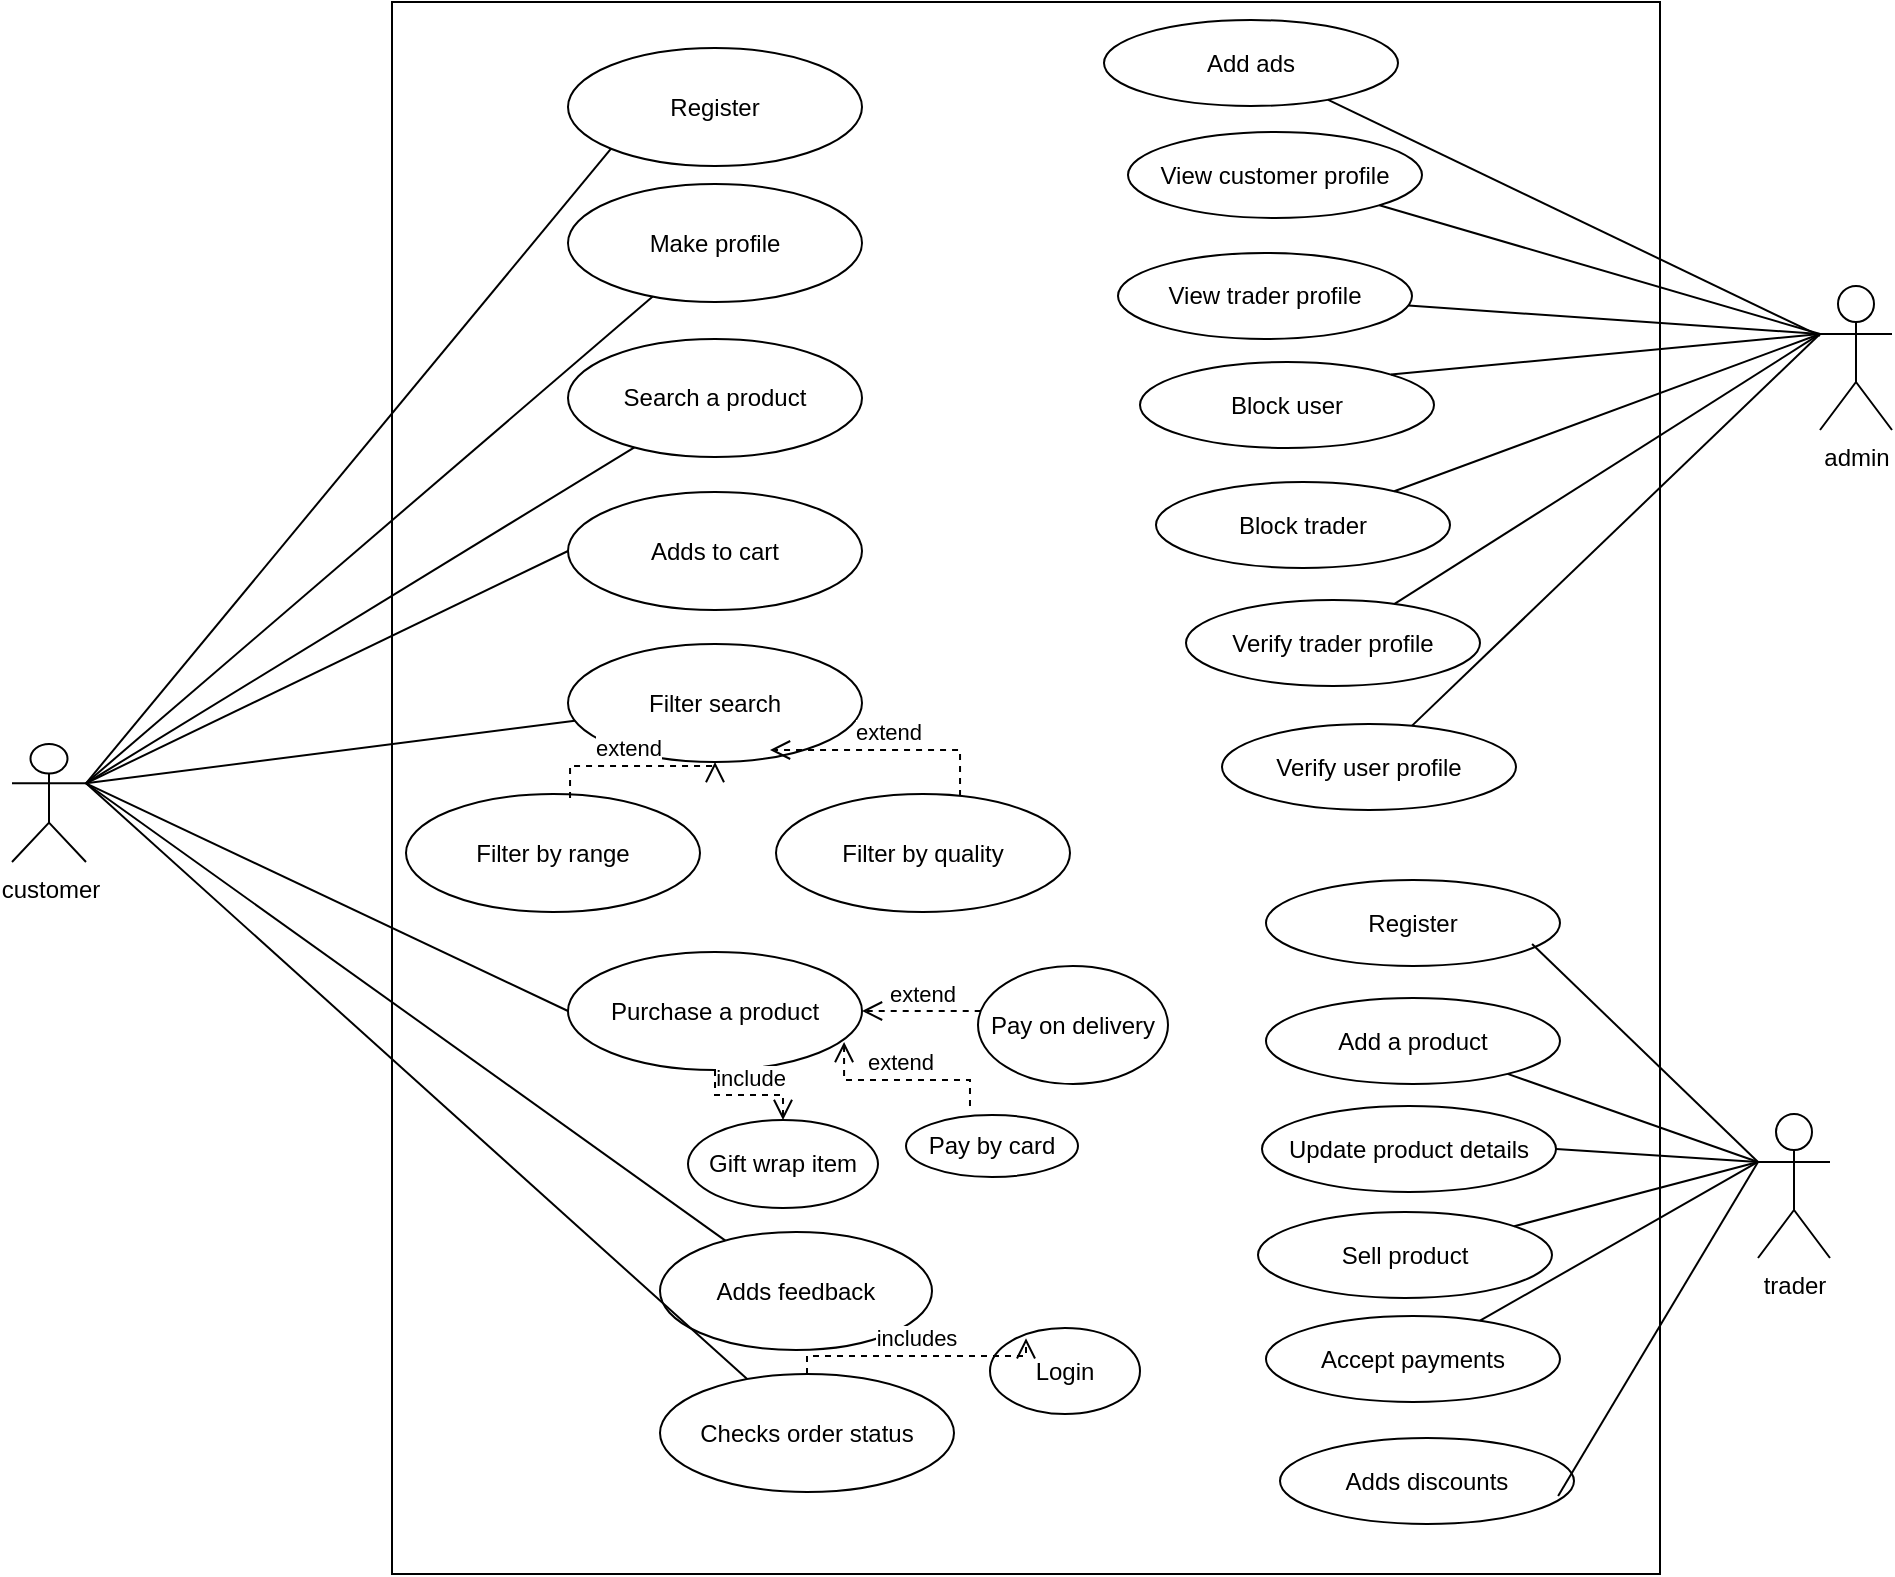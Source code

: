 <mxfile version="21.6.1" type="device">
  <diagram name="Page-1" id="yJoy_IYK90HluwyDs-gQ">
    <mxGraphModel dx="1948" dy="820" grid="0" gridSize="10" guides="1" tooltips="1" connect="1" arrows="1" fold="1" page="1" pageScale="1" pageWidth="850" pageHeight="1100" math="0" shadow="0">
      <root>
        <mxCell id="0" />
        <mxCell id="1" parent="0" />
        <mxCell id="_vPrxCRFG7x8GexHSrTj-1" value="" style="rounded=0;whiteSpace=wrap;html=1;" vertex="1" parent="1">
          <mxGeometry x="105" y="23" width="634" height="786" as="geometry" />
        </mxCell>
        <mxCell id="_vPrxCRFG7x8GexHSrTj-2" value="customer" style="shape=umlActor;verticalLabelPosition=bottom;verticalAlign=top;html=1;outlineConnect=0;" vertex="1" parent="1">
          <mxGeometry x="-85" y="394" width="37" height="59" as="geometry" />
        </mxCell>
        <mxCell id="_vPrxCRFG7x8GexHSrTj-3" value="admin" style="shape=umlActor;verticalLabelPosition=bottom;verticalAlign=top;html=1;outlineConnect=0;" vertex="1" parent="1">
          <mxGeometry x="819" y="165" width="36" height="72" as="geometry" />
        </mxCell>
        <mxCell id="_vPrxCRFG7x8GexHSrTj-4" value="trader" style="shape=umlActor;verticalLabelPosition=bottom;verticalAlign=top;html=1;outlineConnect=0;" vertex="1" parent="1">
          <mxGeometry x="788" y="579" width="36" height="72" as="geometry" />
        </mxCell>
        <mxCell id="_vPrxCRFG7x8GexHSrTj-5" value="Register" style="ellipse;whiteSpace=wrap;html=1;" vertex="1" parent="1">
          <mxGeometry x="193" y="46" width="147" height="59" as="geometry" />
        </mxCell>
        <mxCell id="_vPrxCRFG7x8GexHSrTj-6" value="Make profile" style="ellipse;whiteSpace=wrap;html=1;" vertex="1" parent="1">
          <mxGeometry x="193" y="114" width="147" height="59" as="geometry" />
        </mxCell>
        <mxCell id="_vPrxCRFG7x8GexHSrTj-7" value="Search a product" style="ellipse;whiteSpace=wrap;html=1;" vertex="1" parent="1">
          <mxGeometry x="193" y="191.5" width="147" height="59" as="geometry" />
        </mxCell>
        <mxCell id="_vPrxCRFG7x8GexHSrTj-8" value="Adds to cart" style="ellipse;whiteSpace=wrap;html=1;" vertex="1" parent="1">
          <mxGeometry x="193" y="268" width="147" height="59" as="geometry" />
        </mxCell>
        <mxCell id="_vPrxCRFG7x8GexHSrTj-11" value="Filter search" style="ellipse;whiteSpace=wrap;html=1;" vertex="1" parent="1">
          <mxGeometry x="193" y="344" width="147" height="59" as="geometry" />
        </mxCell>
        <mxCell id="_vPrxCRFG7x8GexHSrTj-15" value="Filter by quality" style="ellipse;whiteSpace=wrap;html=1;" vertex="1" parent="1">
          <mxGeometry x="297" y="419" width="147" height="59" as="geometry" />
        </mxCell>
        <mxCell id="_vPrxCRFG7x8GexHSrTj-16" value="Filter by range" style="ellipse;whiteSpace=wrap;html=1;" vertex="1" parent="1">
          <mxGeometry x="112" y="419" width="147" height="59" as="geometry" />
        </mxCell>
        <mxCell id="_vPrxCRFG7x8GexHSrTj-17" value="Purchase a product" style="ellipse;whiteSpace=wrap;html=1;" vertex="1" parent="1">
          <mxGeometry x="193" y="498" width="147" height="59" as="geometry" />
        </mxCell>
        <mxCell id="_vPrxCRFG7x8GexHSrTj-18" value="Gift wrap item" style="ellipse;whiteSpace=wrap;html=1;" vertex="1" parent="1">
          <mxGeometry x="253" y="582" width="95" height="44" as="geometry" />
        </mxCell>
        <mxCell id="_vPrxCRFG7x8GexHSrTj-19" value="Pay by card" style="ellipse;whiteSpace=wrap;html=1;" vertex="1" parent="1">
          <mxGeometry x="362" y="579.5" width="86" height="31" as="geometry" />
        </mxCell>
        <mxCell id="_vPrxCRFG7x8GexHSrTj-20" value="Pay on delivery" style="ellipse;whiteSpace=wrap;html=1;" vertex="1" parent="1">
          <mxGeometry x="398" y="505" width="95" height="59" as="geometry" />
        </mxCell>
        <mxCell id="_vPrxCRFG7x8GexHSrTj-21" value="Adds feedback" style="ellipse;whiteSpace=wrap;html=1;" vertex="1" parent="1">
          <mxGeometry x="239" y="638" width="136" height="59" as="geometry" />
        </mxCell>
        <mxCell id="_vPrxCRFG7x8GexHSrTj-22" value="Checks order status" style="ellipse;whiteSpace=wrap;html=1;" vertex="1" parent="1">
          <mxGeometry x="239" y="709" width="147" height="59" as="geometry" />
        </mxCell>
        <mxCell id="_vPrxCRFG7x8GexHSrTj-23" value="Login" style="ellipse;whiteSpace=wrap;html=1;" vertex="1" parent="1">
          <mxGeometry x="404" y="686" width="75" height="43" as="geometry" />
        </mxCell>
        <mxCell id="_vPrxCRFG7x8GexHSrTj-26" value="" style="endArrow=none;html=1;rounded=0;exitX=1;exitY=0.333;exitDx=0;exitDy=0;exitPerimeter=0;entryX=0;entryY=0.5;entryDx=0;entryDy=0;" edge="1" parent="1" source="_vPrxCRFG7x8GexHSrTj-2" target="_vPrxCRFG7x8GexHSrTj-8">
          <mxGeometry width="50" height="50" relative="1" as="geometry">
            <mxPoint x="399" y="425" as="sourcePoint" />
            <mxPoint x="449" y="375" as="targetPoint" />
          </mxGeometry>
        </mxCell>
        <mxCell id="_vPrxCRFG7x8GexHSrTj-29" value="" style="endArrow=none;html=1;rounded=0;exitX=1;exitY=0.333;exitDx=0;exitDy=0;exitPerimeter=0;" edge="1" parent="1" source="_vPrxCRFG7x8GexHSrTj-2" target="_vPrxCRFG7x8GexHSrTj-7">
          <mxGeometry width="50" height="50" relative="1" as="geometry">
            <mxPoint x="399" y="425" as="sourcePoint" />
            <mxPoint x="449" y="375" as="targetPoint" />
          </mxGeometry>
        </mxCell>
        <mxCell id="_vPrxCRFG7x8GexHSrTj-30" value="" style="endArrow=none;html=1;rounded=0;exitX=1;exitY=0.333;exitDx=0;exitDy=0;exitPerimeter=0;" edge="1" parent="1" source="_vPrxCRFG7x8GexHSrTj-2" target="_vPrxCRFG7x8GexHSrTj-6">
          <mxGeometry width="50" height="50" relative="1" as="geometry">
            <mxPoint x="399" y="425" as="sourcePoint" />
            <mxPoint x="449" y="375" as="targetPoint" />
          </mxGeometry>
        </mxCell>
        <mxCell id="_vPrxCRFG7x8GexHSrTj-31" value="" style="endArrow=none;html=1;rounded=0;exitX=1;exitY=0.333;exitDx=0;exitDy=0;exitPerimeter=0;" edge="1" parent="1" source="_vPrxCRFG7x8GexHSrTj-2" target="_vPrxCRFG7x8GexHSrTj-11">
          <mxGeometry width="50" height="50" relative="1" as="geometry">
            <mxPoint x="399" y="425" as="sourcePoint" />
            <mxPoint x="449" y="375" as="targetPoint" />
          </mxGeometry>
        </mxCell>
        <mxCell id="_vPrxCRFG7x8GexHSrTj-32" value="" style="endArrow=none;html=1;rounded=0;exitX=1;exitY=0.333;exitDx=0;exitDy=0;exitPerimeter=0;entryX=0;entryY=0.5;entryDx=0;entryDy=0;" edge="1" parent="1" source="_vPrxCRFG7x8GexHSrTj-2" target="_vPrxCRFG7x8GexHSrTj-17">
          <mxGeometry width="50" height="50" relative="1" as="geometry">
            <mxPoint x="399" y="425" as="sourcePoint" />
            <mxPoint x="449" y="375" as="targetPoint" />
          </mxGeometry>
        </mxCell>
        <mxCell id="_vPrxCRFG7x8GexHSrTj-33" value="" style="endArrow=none;html=1;rounded=0;exitX=1;exitY=0.333;exitDx=0;exitDy=0;exitPerimeter=0;" edge="1" parent="1" source="_vPrxCRFG7x8GexHSrTj-2" target="_vPrxCRFG7x8GexHSrTj-21">
          <mxGeometry width="50" height="50" relative="1" as="geometry">
            <mxPoint x="399" y="425" as="sourcePoint" />
            <mxPoint x="449" y="375" as="targetPoint" />
          </mxGeometry>
        </mxCell>
        <mxCell id="_vPrxCRFG7x8GexHSrTj-34" value="" style="endArrow=none;html=1;rounded=0;exitX=1;exitY=0.333;exitDx=0;exitDy=0;exitPerimeter=0;" edge="1" parent="1" source="_vPrxCRFG7x8GexHSrTj-2" target="_vPrxCRFG7x8GexHSrTj-22">
          <mxGeometry width="50" height="50" relative="1" as="geometry">
            <mxPoint x="399" y="425" as="sourcePoint" />
            <mxPoint x="449" y="375" as="targetPoint" />
          </mxGeometry>
        </mxCell>
        <mxCell id="_vPrxCRFG7x8GexHSrTj-36" value="" style="endArrow=none;html=1;rounded=0;exitX=1;exitY=0.333;exitDx=0;exitDy=0;exitPerimeter=0;entryX=0;entryY=1;entryDx=0;entryDy=0;" edge="1" parent="1" source="_vPrxCRFG7x8GexHSrTj-2" target="_vPrxCRFG7x8GexHSrTj-5">
          <mxGeometry width="50" height="50" relative="1" as="geometry">
            <mxPoint x="399" y="425" as="sourcePoint" />
            <mxPoint x="449" y="375" as="targetPoint" />
          </mxGeometry>
        </mxCell>
        <mxCell id="_vPrxCRFG7x8GexHSrTj-37" value="extend" style="html=1;verticalAlign=bottom;endArrow=open;dashed=1;endSize=8;edgeStyle=elbowEdgeStyle;elbow=vertical;curved=0;rounded=0;exitX=0.558;exitY=0.034;exitDx=0;exitDy=0;exitPerimeter=0;entryX=0.5;entryY=1;entryDx=0;entryDy=0;" edge="1" parent="1" source="_vPrxCRFG7x8GexHSrTj-16" target="_vPrxCRFG7x8GexHSrTj-11">
          <mxGeometry relative="1" as="geometry">
            <mxPoint x="464" y="400" as="sourcePoint" />
            <mxPoint x="258" y="416" as="targetPoint" />
            <Array as="points">
              <mxPoint x="252" y="405" />
            </Array>
          </mxGeometry>
        </mxCell>
        <mxCell id="_vPrxCRFG7x8GexHSrTj-38" value="extend" style="html=1;verticalAlign=bottom;endArrow=open;dashed=1;endSize=8;edgeStyle=elbowEdgeStyle;elbow=vertical;curved=0;rounded=0;exitX=0.626;exitY=0.017;exitDx=0;exitDy=0;exitPerimeter=0;" edge="1" parent="1" source="_vPrxCRFG7x8GexHSrTj-15">
          <mxGeometry relative="1" as="geometry">
            <mxPoint x="395.5" y="407" as="sourcePoint" />
            <mxPoint x="294" y="397" as="targetPoint" />
            <Array as="points">
              <mxPoint x="299" y="397" />
            </Array>
          </mxGeometry>
        </mxCell>
        <mxCell id="_vPrxCRFG7x8GexHSrTj-39" value="include" style="html=1;verticalAlign=bottom;endArrow=open;dashed=1;endSize=8;edgeStyle=elbowEdgeStyle;elbow=vertical;curved=0;rounded=0;" edge="1" parent="1" source="_vPrxCRFG7x8GexHSrTj-17" target="_vPrxCRFG7x8GexHSrTj-18">
          <mxGeometry relative="1" as="geometry">
            <mxPoint x="464" y="400" as="sourcePoint" />
            <mxPoint x="384" y="400" as="targetPoint" />
          </mxGeometry>
        </mxCell>
        <mxCell id="_vPrxCRFG7x8GexHSrTj-41" value="extend" style="html=1;verticalAlign=bottom;endArrow=open;dashed=1;endSize=8;edgeStyle=elbowEdgeStyle;elbow=vertical;curved=0;rounded=0;entryX=1;entryY=0.5;entryDx=0;entryDy=0;" edge="1" parent="1" source="_vPrxCRFG7x8GexHSrTj-20" target="_vPrxCRFG7x8GexHSrTj-17">
          <mxGeometry relative="1" as="geometry">
            <mxPoint x="464" y="400" as="sourcePoint" />
            <mxPoint x="384" y="400" as="targetPoint" />
          </mxGeometry>
        </mxCell>
        <mxCell id="_vPrxCRFG7x8GexHSrTj-42" value="includes" style="html=1;verticalAlign=bottom;endArrow=open;dashed=1;endSize=8;edgeStyle=elbowEdgeStyle;elbow=vertical;curved=0;rounded=0;entryX=0.24;entryY=0.119;entryDx=0;entryDy=0;entryPerimeter=0;" edge="1" parent="1" source="_vPrxCRFG7x8GexHSrTj-22" target="_vPrxCRFG7x8GexHSrTj-23">
          <mxGeometry relative="1" as="geometry">
            <mxPoint x="464" y="400" as="sourcePoint" />
            <mxPoint x="384" y="400" as="targetPoint" />
          </mxGeometry>
        </mxCell>
        <mxCell id="_vPrxCRFG7x8GexHSrTj-43" value="Add ads" style="ellipse;whiteSpace=wrap;html=1;" vertex="1" parent="1">
          <mxGeometry x="461" y="32" width="147" height="43" as="geometry" />
        </mxCell>
        <mxCell id="_vPrxCRFG7x8GexHSrTj-50" value="View customer profile" style="ellipse;whiteSpace=wrap;html=1;" vertex="1" parent="1">
          <mxGeometry x="473" y="88" width="147" height="43" as="geometry" />
        </mxCell>
        <mxCell id="_vPrxCRFG7x8GexHSrTj-51" value="View trader profile" style="ellipse;whiteSpace=wrap;html=1;" vertex="1" parent="1">
          <mxGeometry x="468" y="148.5" width="147" height="43" as="geometry" />
        </mxCell>
        <mxCell id="_vPrxCRFG7x8GexHSrTj-52" value="Block user" style="ellipse;whiteSpace=wrap;html=1;" vertex="1" parent="1">
          <mxGeometry x="479" y="203" width="147" height="43" as="geometry" />
        </mxCell>
        <mxCell id="_vPrxCRFG7x8GexHSrTj-53" value="Block trader" style="ellipse;whiteSpace=wrap;html=1;" vertex="1" parent="1">
          <mxGeometry x="487" y="263" width="147" height="43" as="geometry" />
        </mxCell>
        <mxCell id="_vPrxCRFG7x8GexHSrTj-54" value="Verify trader profile" style="ellipse;whiteSpace=wrap;html=1;" vertex="1" parent="1">
          <mxGeometry x="502" y="322" width="147" height="43" as="geometry" />
        </mxCell>
        <mxCell id="_vPrxCRFG7x8GexHSrTj-55" value="Verify user profile" style="ellipse;whiteSpace=wrap;html=1;" vertex="1" parent="1">
          <mxGeometry x="520" y="384" width="147" height="43" as="geometry" />
        </mxCell>
        <mxCell id="_vPrxCRFG7x8GexHSrTj-56" value="" style="endArrow=none;html=1;rounded=0;entryX=0;entryY=0.347;entryDx=0;entryDy=0;entryPerimeter=0;" edge="1" parent="1" source="_vPrxCRFG7x8GexHSrTj-43" target="_vPrxCRFG7x8GexHSrTj-3">
          <mxGeometry width="50" height="50" relative="1" as="geometry">
            <mxPoint x="399" y="425" as="sourcePoint" />
            <mxPoint x="449" y="375" as="targetPoint" />
          </mxGeometry>
        </mxCell>
        <mxCell id="_vPrxCRFG7x8GexHSrTj-57" value="" style="endArrow=none;html=1;rounded=0;entryX=0;entryY=0.333;entryDx=0;entryDy=0;entryPerimeter=0;" edge="1" parent="1" source="_vPrxCRFG7x8GexHSrTj-50" target="_vPrxCRFG7x8GexHSrTj-3">
          <mxGeometry width="50" height="50" relative="1" as="geometry">
            <mxPoint x="399" y="425" as="sourcePoint" />
            <mxPoint x="449" y="375" as="targetPoint" />
          </mxGeometry>
        </mxCell>
        <mxCell id="_vPrxCRFG7x8GexHSrTj-58" value="" style="endArrow=none;html=1;rounded=0;entryX=0;entryY=0.333;entryDx=0;entryDy=0;entryPerimeter=0;" edge="1" parent="1" source="_vPrxCRFG7x8GexHSrTj-51" target="_vPrxCRFG7x8GexHSrTj-3">
          <mxGeometry width="50" height="50" relative="1" as="geometry">
            <mxPoint x="399" y="425" as="sourcePoint" />
            <mxPoint x="449" y="375" as="targetPoint" />
          </mxGeometry>
        </mxCell>
        <mxCell id="_vPrxCRFG7x8GexHSrTj-59" value="" style="endArrow=none;html=1;rounded=0;entryX=0;entryY=0.333;entryDx=0;entryDy=0;entryPerimeter=0;exitX=1;exitY=0;exitDx=0;exitDy=0;" edge="1" parent="1" source="_vPrxCRFG7x8GexHSrTj-52" target="_vPrxCRFG7x8GexHSrTj-3">
          <mxGeometry width="50" height="50" relative="1" as="geometry">
            <mxPoint x="399" y="425" as="sourcePoint" />
            <mxPoint x="449" y="375" as="targetPoint" />
          </mxGeometry>
        </mxCell>
        <mxCell id="_vPrxCRFG7x8GexHSrTj-60" value="" style="endArrow=none;html=1;rounded=0;entryX=0;entryY=0.333;entryDx=0;entryDy=0;entryPerimeter=0;" edge="1" parent="1" source="_vPrxCRFG7x8GexHSrTj-53" target="_vPrxCRFG7x8GexHSrTj-3">
          <mxGeometry width="50" height="50" relative="1" as="geometry">
            <mxPoint x="399" y="425" as="sourcePoint" />
            <mxPoint x="449" y="375" as="targetPoint" />
          </mxGeometry>
        </mxCell>
        <mxCell id="_vPrxCRFG7x8GexHSrTj-61" value="" style="endArrow=none;html=1;rounded=0;entryX=0;entryY=0.333;entryDx=0;entryDy=0;entryPerimeter=0;" edge="1" parent="1" source="_vPrxCRFG7x8GexHSrTj-54" target="_vPrxCRFG7x8GexHSrTj-3">
          <mxGeometry width="50" height="50" relative="1" as="geometry">
            <mxPoint x="399" y="425" as="sourcePoint" />
            <mxPoint x="449" y="375" as="targetPoint" />
          </mxGeometry>
        </mxCell>
        <mxCell id="_vPrxCRFG7x8GexHSrTj-62" value="" style="endArrow=none;html=1;rounded=0;entryX=0;entryY=0.333;entryDx=0;entryDy=0;entryPerimeter=0;" edge="1" parent="1" source="_vPrxCRFG7x8GexHSrTj-55" target="_vPrxCRFG7x8GexHSrTj-3">
          <mxGeometry width="50" height="50" relative="1" as="geometry">
            <mxPoint x="399" y="425" as="sourcePoint" />
            <mxPoint x="449" y="375" as="targetPoint" />
          </mxGeometry>
        </mxCell>
        <mxCell id="_vPrxCRFG7x8GexHSrTj-63" value="Register" style="ellipse;whiteSpace=wrap;html=1;" vertex="1" parent="1">
          <mxGeometry x="542" y="462" width="147" height="43" as="geometry" />
        </mxCell>
        <mxCell id="_vPrxCRFG7x8GexHSrTj-64" value="Add a product" style="ellipse;whiteSpace=wrap;html=1;" vertex="1" parent="1">
          <mxGeometry x="542" y="521" width="147" height="43" as="geometry" />
        </mxCell>
        <mxCell id="_vPrxCRFG7x8GexHSrTj-65" value="Update product details" style="ellipse;whiteSpace=wrap;html=1;" vertex="1" parent="1">
          <mxGeometry x="540" y="575" width="147" height="43" as="geometry" />
        </mxCell>
        <mxCell id="_vPrxCRFG7x8GexHSrTj-66" value="Sell product" style="ellipse;whiteSpace=wrap;html=1;" vertex="1" parent="1">
          <mxGeometry x="538" y="628" width="147" height="43" as="geometry" />
        </mxCell>
        <mxCell id="_vPrxCRFG7x8GexHSrTj-67" value="Accept payments" style="ellipse;whiteSpace=wrap;html=1;" vertex="1" parent="1">
          <mxGeometry x="542" y="680" width="147" height="43" as="geometry" />
        </mxCell>
        <mxCell id="_vPrxCRFG7x8GexHSrTj-68" value="Adds discounts" style="ellipse;whiteSpace=wrap;html=1;" vertex="1" parent="1">
          <mxGeometry x="549" y="741" width="147" height="43" as="geometry" />
        </mxCell>
        <mxCell id="_vPrxCRFG7x8GexHSrTj-72" value="" style="endArrow=none;html=1;rounded=0;entryX=0;entryY=0.333;entryDx=0;entryDy=0;entryPerimeter=0;exitX=0.905;exitY=0.744;exitDx=0;exitDy=0;exitPerimeter=0;" edge="1" parent="1" source="_vPrxCRFG7x8GexHSrTj-63" target="_vPrxCRFG7x8GexHSrTj-4">
          <mxGeometry width="50" height="50" relative="1" as="geometry">
            <mxPoint x="399" y="425" as="sourcePoint" />
            <mxPoint x="449" y="375" as="targetPoint" />
          </mxGeometry>
        </mxCell>
        <mxCell id="_vPrxCRFG7x8GexHSrTj-73" value="" style="endArrow=none;html=1;rounded=0;entryX=0;entryY=0.333;entryDx=0;entryDy=0;entryPerimeter=0;" edge="1" parent="1" source="_vPrxCRFG7x8GexHSrTj-64" target="_vPrxCRFG7x8GexHSrTj-4">
          <mxGeometry width="50" height="50" relative="1" as="geometry">
            <mxPoint x="399" y="425" as="sourcePoint" />
            <mxPoint x="449" y="375" as="targetPoint" />
          </mxGeometry>
        </mxCell>
        <mxCell id="_vPrxCRFG7x8GexHSrTj-74" value="" style="endArrow=none;html=1;rounded=0;entryX=0;entryY=0.333;entryDx=0;entryDy=0;entryPerimeter=0;exitX=1;exitY=0.5;exitDx=0;exitDy=0;" edge="1" parent="1" source="_vPrxCRFG7x8GexHSrTj-65" target="_vPrxCRFG7x8GexHSrTj-4">
          <mxGeometry width="50" height="50" relative="1" as="geometry">
            <mxPoint x="399" y="425" as="sourcePoint" />
            <mxPoint x="449" y="375" as="targetPoint" />
          </mxGeometry>
        </mxCell>
        <mxCell id="_vPrxCRFG7x8GexHSrTj-75" value="" style="endArrow=none;html=1;rounded=0;entryX=0;entryY=0.333;entryDx=0;entryDy=0;entryPerimeter=0;" edge="1" parent="1" source="_vPrxCRFG7x8GexHSrTj-66" target="_vPrxCRFG7x8GexHSrTj-4">
          <mxGeometry width="50" height="50" relative="1" as="geometry">
            <mxPoint x="399" y="425" as="sourcePoint" />
            <mxPoint x="449" y="375" as="targetPoint" />
          </mxGeometry>
        </mxCell>
        <mxCell id="_vPrxCRFG7x8GexHSrTj-76" value="" style="endArrow=none;html=1;rounded=0;entryX=0;entryY=0.333;entryDx=0;entryDy=0;entryPerimeter=0;" edge="1" parent="1" source="_vPrxCRFG7x8GexHSrTj-67" target="_vPrxCRFG7x8GexHSrTj-4">
          <mxGeometry width="50" height="50" relative="1" as="geometry">
            <mxPoint x="399" y="425" as="sourcePoint" />
            <mxPoint x="449" y="375" as="targetPoint" />
          </mxGeometry>
        </mxCell>
        <mxCell id="_vPrxCRFG7x8GexHSrTj-77" value="" style="endArrow=none;html=1;rounded=0;entryX=0;entryY=0.333;entryDx=0;entryDy=0;entryPerimeter=0;exitX=0.946;exitY=0.674;exitDx=0;exitDy=0;exitPerimeter=0;" edge="1" parent="1" source="_vPrxCRFG7x8GexHSrTj-68" target="_vPrxCRFG7x8GexHSrTj-4">
          <mxGeometry width="50" height="50" relative="1" as="geometry">
            <mxPoint x="399" y="425" as="sourcePoint" />
            <mxPoint x="449" y="375" as="targetPoint" />
          </mxGeometry>
        </mxCell>
        <mxCell id="_vPrxCRFG7x8GexHSrTj-78" value="extend" style="html=1;verticalAlign=bottom;endArrow=open;dashed=1;endSize=8;edgeStyle=elbowEdgeStyle;elbow=vertical;curved=0;rounded=0;entryX=0.939;entryY=0.763;entryDx=0;entryDy=0;entryPerimeter=0;exitX=0.372;exitY=-0.145;exitDx=0;exitDy=0;exitPerimeter=0;" edge="1" parent="1" source="_vPrxCRFG7x8GexHSrTj-19" target="_vPrxCRFG7x8GexHSrTj-17">
          <mxGeometry relative="1" as="geometry">
            <mxPoint x="331" y="809" as="sourcePoint" />
            <mxPoint x="350" y="538" as="targetPoint" />
            <Array as="points">
              <mxPoint x="364" y="562" />
            </Array>
          </mxGeometry>
        </mxCell>
      </root>
    </mxGraphModel>
  </diagram>
</mxfile>
